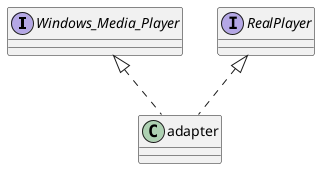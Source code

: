 @startuml
'https://plantuml.com/class-diagram

interface Windows_Media_Player
interface RealPlayer

class adapter
Windows_Media_Player <|..adapter
RealPlayer <|..adapter


@enduml